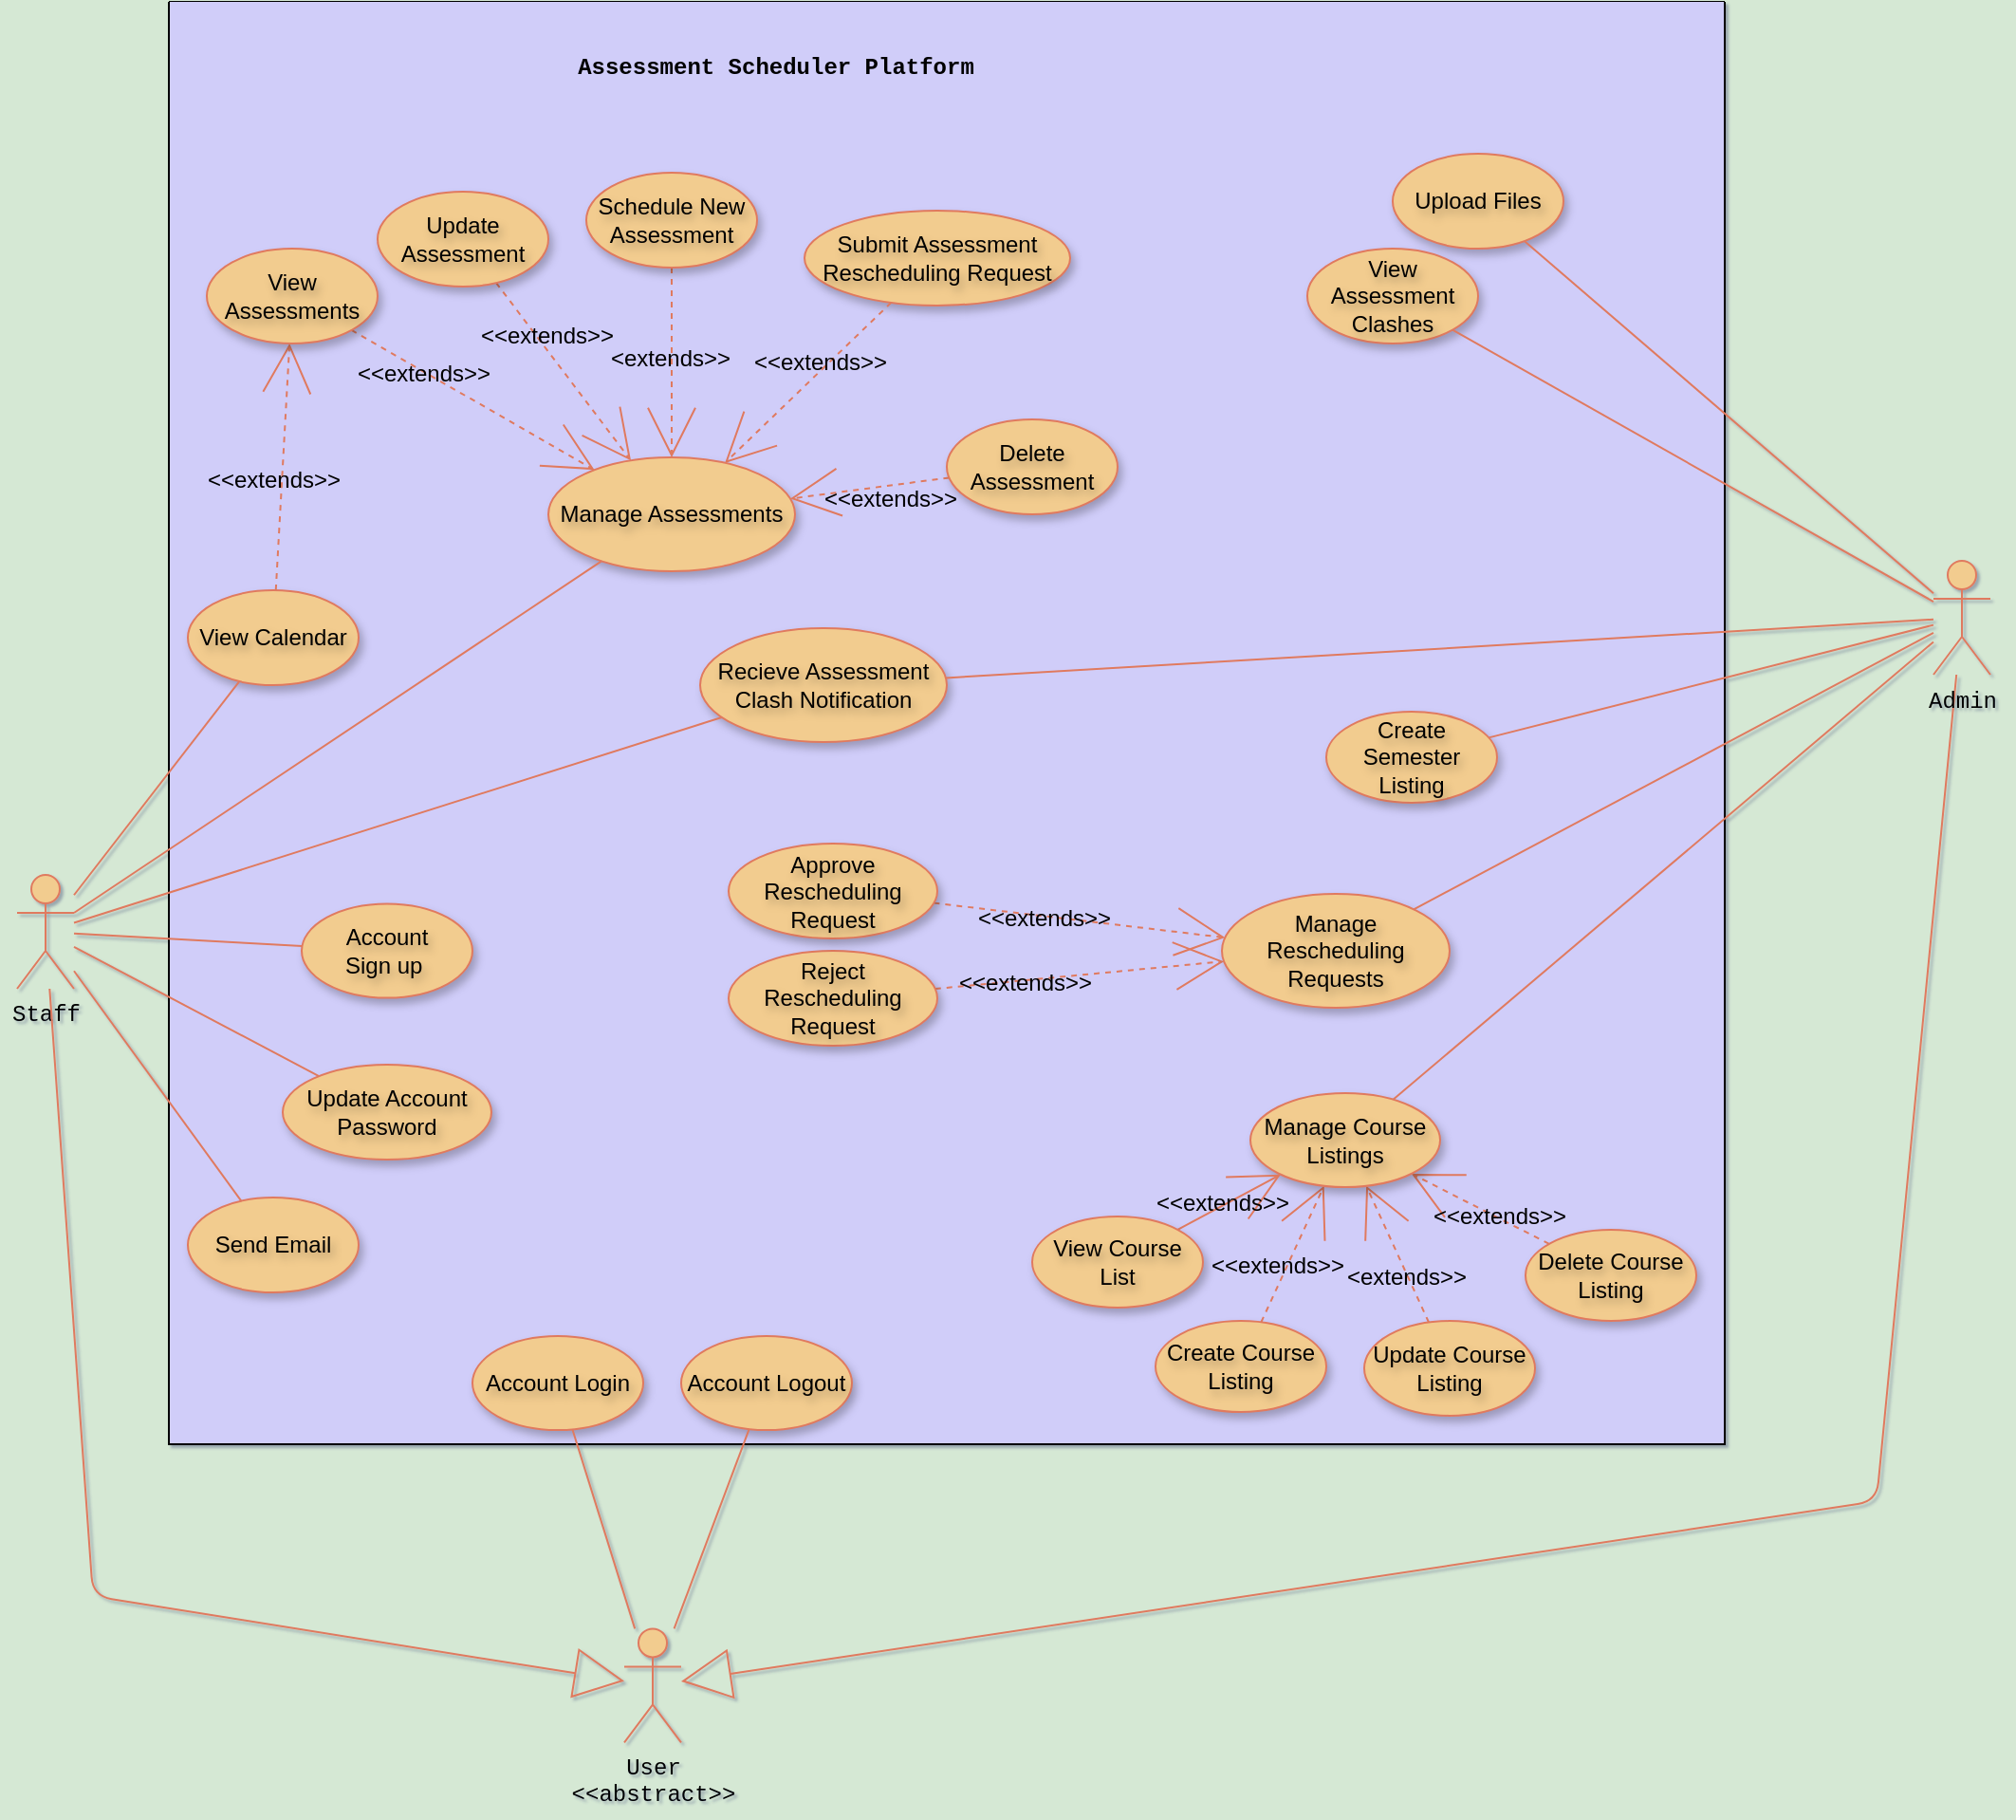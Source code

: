 <mxfile version="25.0.2">
  <diagram name="Updated" id="taKo81K4qv3iZlRPrnIa">
    <mxGraphModel dx="1560" dy="1310" grid="1" gridSize="10" guides="1" tooltips="1" connect="1" arrows="1" fold="1" page="1" pageScale="1" pageWidth="1169" pageHeight="827" background="#D5E8D4" math="0" shadow="1">
      <root>
        <mxCell id="wY9a074QrQh7qfgXFha0-0" />
        <mxCell id="wY9a074QrQh7qfgXFha0-1" parent="wY9a074QrQh7qfgXFha0-0" />
        <mxCell id="wY9a074QrQh7qfgXFha0-2" style="edgeStyle=orthogonalEdgeStyle;shape=connector;curved=1;rounded=1;orthogonalLoop=1;jettySize=auto;html=1;strokeColor=#E07A5F;align=center;verticalAlign=middle;fontFamily=Helvetica;fontSize=11;fontColor=default;labelBackgroundColor=none;startSize=24;endArrow=none;endFill=0;endSize=24;" parent="wY9a074QrQh7qfgXFha0-1" edge="1">
          <mxGeometry relative="1" as="geometry">
            <mxPoint x="-620" y="-464" as="sourcePoint" />
          </mxGeometry>
        </mxCell>
        <mxCell id="wY9a074QrQh7qfgXFha0-3" style="edgeStyle=orthogonalEdgeStyle;rounded=1;orthogonalLoop=1;jettySize=auto;html=1;endArrow=none;endFill=0;endSize=24;startSize=24;curved=1;fontFamily=Courier New;fontStyle=0;fontSize=11;labelBackgroundColor=none;strokeColor=#E07A5F;fontColor=default;" parent="wY9a074QrQh7qfgXFha0-1" edge="1">
          <mxGeometry relative="1" as="geometry">
            <mxPoint x="-620" y="-464" as="targetPoint" />
          </mxGeometry>
        </mxCell>
        <mxCell id="wY9a074QrQh7qfgXFha0-4" style="edgeStyle=orthogonalEdgeStyle;shape=connector;curved=1;rounded=1;orthogonalLoop=1;jettySize=auto;html=1;strokeColor=#E07A5F;align=center;verticalAlign=middle;fontFamily=Courier New;fontSize=11;fontColor=default;labelBackgroundColor=none;startSize=24;endArrow=none;endFill=0;endSize=24;fontStyle=0" parent="wY9a074QrQh7qfgXFha0-1" edge="1">
          <mxGeometry relative="1" as="geometry">
            <mxPoint x="350.0" y="-1.0" as="targetPoint" />
          </mxGeometry>
        </mxCell>
        <mxCell id="wY9a074QrQh7qfgXFha0-5" value="1...*" style="edgeLabel;html=1;align=center;verticalAlign=middle;resizable=0;points=[];fontFamily=Courier New;fontSize=11;fontColor=#393C56;labelBackgroundColor=none;fontStyle=0;rounded=1;" parent="wY9a074QrQh7qfgXFha0-4" vertex="1" connectable="0">
          <mxGeometry x="-0.873" relative="1" as="geometry">
            <mxPoint as="offset" />
          </mxGeometry>
        </mxCell>
        <mxCell id="wY9a074QrQh7qfgXFha0-6" value="assigned" style="edgeLabel;html=1;align=center;verticalAlign=middle;resizable=0;points=[];fontFamily=Courier New;fontSize=11;fontColor=#393C56;labelBackgroundColor=none;fontStyle=0;rounded=1;" parent="wY9a074QrQh7qfgXFha0-4" vertex="1" connectable="0">
          <mxGeometry x="0.226" y="-15" relative="1" as="geometry">
            <mxPoint x="18" y="23" as="offset" />
          </mxGeometry>
        </mxCell>
        <mxCell id="wY9a074QrQh7qfgXFha0-7" value="1" style="edgeLabel;html=1;align=center;verticalAlign=middle;resizable=0;points=[];fontFamily=Courier New;fontSize=11;fontColor=#393C56;labelBackgroundColor=none;fontStyle=0;rounded=1;" parent="wY9a074QrQh7qfgXFha0-4" vertex="1" connectable="0">
          <mxGeometry x="0.875" y="-1" relative="1" as="geometry">
            <mxPoint as="offset" />
          </mxGeometry>
        </mxCell>
        <mxCell id="wY9a074QrQh7qfgXFha0-8" style="edgeStyle=orthogonalEdgeStyle;shape=connector;curved=1;rounded=1;orthogonalLoop=1;jettySize=auto;html=1;strokeColor=#E07A5F;align=center;verticalAlign=middle;fontFamily=Courier New;fontSize=11;fontColor=default;labelBackgroundColor=none;startSize=24;endArrow=none;endFill=0;endSize=24;fontStyle=0" parent="wY9a074QrQh7qfgXFha0-1" edge="1">
          <mxGeometry relative="1" as="geometry">
            <mxPoint x="30" y="-279" as="sourcePoint" />
          </mxGeometry>
        </mxCell>
        <mxCell id="wY9a074QrQh7qfgXFha0-9" value="1" style="edgeLabel;html=1;align=center;verticalAlign=middle;resizable=0;points=[];fontFamily=Courier New;fontSize=11;fontColor=#393C56;labelBackgroundColor=none;fontStyle=0;rounded=1;" parent="wY9a074QrQh7qfgXFha0-8" vertex="1" connectable="0">
          <mxGeometry x="-0.667" y="-2" relative="1" as="geometry">
            <mxPoint as="offset" />
          </mxGeometry>
        </mxCell>
        <mxCell id="wY9a074QrQh7qfgXFha0-10" value="is" style="edgeLabel;html=1;align=center;verticalAlign=middle;resizable=0;points=[];fontFamily=Courier New;fontSize=11;fontColor=#393C56;labelBackgroundColor=none;fontStyle=0;rounded=1;" parent="wY9a074QrQh7qfgXFha0-8" vertex="1" connectable="0">
          <mxGeometry x="-0.06" relative="1" as="geometry">
            <mxPoint x="-2" as="offset" />
          </mxGeometry>
        </mxCell>
        <mxCell id="wY9a074QrQh7qfgXFha0-11" value="1...*" style="edgeLabel;html=1;align=center;verticalAlign=middle;resizable=0;points=[];fontFamily=Courier New;fontSize=11;fontColor=#393C56;labelBackgroundColor=none;fontStyle=0;rounded=1;" parent="wY9a074QrQh7qfgXFha0-8" vertex="1" connectable="0">
          <mxGeometry x="0.79" y="-1" relative="1" as="geometry">
            <mxPoint x="-11" as="offset" />
          </mxGeometry>
        </mxCell>
        <mxCell id="wY9a074QrQh7qfgXFha0-12" style="edgeStyle=orthogonalEdgeStyle;shape=connector;curved=1;rounded=1;orthogonalLoop=1;jettySize=auto;html=1;strokeColor=#E07A5F;align=center;verticalAlign=middle;fontFamily=Courier New;fontSize=11;fontColor=default;labelBackgroundColor=none;startSize=24;endArrow=none;endFill=0;endSize=24;fontStyle=0" parent="wY9a074QrQh7qfgXFha0-1" edge="1">
          <mxGeometry relative="1" as="geometry">
            <mxPoint x="-220" y="127" as="targetPoint" />
          </mxGeometry>
        </mxCell>
        <mxCell id="wY9a074QrQh7qfgXFha0-13" value="1...*" style="edgeLabel;html=1;align=center;verticalAlign=middle;resizable=0;points=[];fontFamily=Courier New;fontSize=11;fontColor=#393C56;labelBackgroundColor=none;fontStyle=0;rounded=1;" parent="wY9a074QrQh7qfgXFha0-12" vertex="1" connectable="0">
          <mxGeometry x="-0.764" y="1" relative="1" as="geometry">
            <mxPoint as="offset" />
          </mxGeometry>
        </mxCell>
        <mxCell id="wY9a074QrQh7qfgXFha0-14" value="0...*" style="edgeLabel;html=1;align=center;verticalAlign=middle;resizable=0;points=[];fontFamily=Courier New;fontSize=11;fontColor=#393C56;labelBackgroundColor=none;fontStyle=0;rounded=1;" parent="wY9a074QrQh7qfgXFha0-12" vertex="1" connectable="0">
          <mxGeometry x="0.875" relative="1" as="geometry">
            <mxPoint x="11" as="offset" />
          </mxGeometry>
        </mxCell>
        <mxCell id="wY9a074QrQh7qfgXFha0-15" value="offered in" style="edgeLabel;html=1;align=center;verticalAlign=middle;resizable=0;points=[];fontFamily=Courier New;fontSize=11;fontColor=#393C56;labelBackgroundColor=none;fontStyle=0;rounded=1;" parent="wY9a074QrQh7qfgXFha0-12" vertex="1" connectable="0">
          <mxGeometry x="0.33" y="16" relative="1" as="geometry">
            <mxPoint x="20" y="-17" as="offset" />
          </mxGeometry>
        </mxCell>
        <mxCell id="wY9a074QrQh7qfgXFha0-16" style="edgeStyle=orthogonalEdgeStyle;shape=connector;curved=1;rounded=1;orthogonalLoop=1;jettySize=auto;html=1;strokeColor=#E07A5F;align=center;verticalAlign=middle;fontFamily=Courier New;fontSize=11;fontColor=default;labelBackgroundColor=none;startSize=24;endArrow=none;endFill=0;endSize=24;" parent="wY9a074QrQh7qfgXFha0-1" edge="1">
          <mxGeometry relative="1" as="geometry">
            <mxPoint x="695" y="126.0" as="sourcePoint" />
          </mxGeometry>
        </mxCell>
        <mxCell id="wY9a074QrQh7qfgXFha0-17" value="1" style="edgeLabel;html=1;align=center;verticalAlign=middle;resizable=0;points=[];spacingLeft=4;spacingRight=4;fontFamily=Courier New;fontSize=11;fontColor=#393C56;labelBackgroundColor=none;fillColor=none;rounded=1;" parent="wY9a074QrQh7qfgXFha0-16" vertex="1" connectable="0">
          <mxGeometry x="-0.951" y="1" relative="1" as="geometry">
            <mxPoint as="offset" />
          </mxGeometry>
        </mxCell>
        <mxCell id="wY9a074QrQh7qfgXFha0-18" value="1...*" style="edgeLabel;html=1;align=center;verticalAlign=middle;resizable=0;points=[];spacingLeft=4;spacingRight=4;fontFamily=Courier New;fontSize=11;fontColor=#393C56;labelBackgroundColor=none;fillColor=none;rounded=1;" parent="wY9a074QrQh7qfgXFha0-16" vertex="1" connectable="0">
          <mxGeometry x="0.954" relative="1" as="geometry">
            <mxPoint as="offset" />
          </mxGeometry>
        </mxCell>
        <mxCell id="wY9a074QrQh7qfgXFha0-19" value="belongs to" style="edgeLabel;html=1;align=center;verticalAlign=middle;resizable=0;points=[];spacingLeft=4;spacingRight=4;fontFamily=Courier New;fontSize=11;fontColor=#393C56;labelBackgroundColor=none;fillColor=none;rounded=1;" parent="wY9a074QrQh7qfgXFha0-16" vertex="1" connectable="0">
          <mxGeometry x="0.338" y="103" relative="1" as="geometry">
            <mxPoint as="offset" />
          </mxGeometry>
        </mxCell>
        <mxCell id="wY9a074QrQh7qfgXFha0-20" style="edgeStyle=orthogonalEdgeStyle;shape=connector;curved=1;rounded=1;orthogonalLoop=1;jettySize=auto;html=1;strokeColor=#E07A5F;align=center;verticalAlign=middle;fontFamily=Courier New;fontSize=11;fontColor=default;labelBackgroundColor=none;startSize=24;endArrow=none;endFill=0;endSize=24;fontStyle=0" parent="wY9a074QrQh7qfgXFha0-1" edge="1">
          <mxGeometry relative="1" as="geometry">
            <mxPoint x="920" y="-188" as="sourcePoint" />
          </mxGeometry>
        </mxCell>
        <mxCell id="wY9a074QrQh7qfgXFha0-21" value="1" style="edgeLabel;html=1;align=center;verticalAlign=middle;resizable=0;points=[];fontFamily=Courier New;fontSize=11;fontColor=#393C56;labelBackgroundColor=none;fontStyle=0;rounded=1;" parent="wY9a074QrQh7qfgXFha0-20" vertex="1" connectable="0">
          <mxGeometry x="0.812" relative="1" as="geometry">
            <mxPoint as="offset" />
          </mxGeometry>
        </mxCell>
        <mxCell id="wY9a074QrQh7qfgXFha0-22" value="in" style="edgeLabel;html=1;align=center;verticalAlign=middle;resizable=0;points=[];fontFamily=Courier New;fontSize=11;fontColor=#393C56;labelBackgroundColor=none;fontStyle=0;rounded=1;" parent="wY9a074QrQh7qfgXFha0-20" vertex="1" connectable="0">
          <mxGeometry x="-0.01" relative="1" as="geometry">
            <mxPoint as="offset" />
          </mxGeometry>
        </mxCell>
        <mxCell id="wY9a074QrQh7qfgXFha0-23" value="1...*" style="edgeLabel;html=1;align=center;verticalAlign=middle;resizable=0;points=[];fontFamily=Courier New;fontSize=11;fontColor=#393C56;labelBackgroundColor=none;fontStyle=0;rounded=1;" parent="wY9a074QrQh7qfgXFha0-20" vertex="1" connectable="0">
          <mxGeometry x="-0.841" relative="1" as="geometry">
            <mxPoint y="-2" as="offset" />
          </mxGeometry>
        </mxCell>
        <mxCell id="QG28d_ijk8-KWKPGMiaz-0" value="" style="swimlane;startSize=0;fontFamily=Courier New;fontSize=12;fontColor=default;fontStyle=0;labelBorderColor=none;labelBackgroundColor=none;swimlaneFillColor=#d0cdf9;fillColor=default;" parent="wY9a074QrQh7qfgXFha0-1" vertex="1">
          <mxGeometry x="180" y="40" width="820" height="760" as="geometry" />
        </mxCell>
        <mxCell id="0lsAQgyxsjDm7zOoc_U8-1" value="&lt;b&gt;Assessment Scheduler Platform&lt;/b&gt;" style="text;html=1;align=center;verticalAlign=middle;whiteSpace=wrap;rounded=0;fontFamily=Courier New;fontSize=12;fontColor=default;fontStyle=0;labelBorderColor=none;labelBackgroundColor=none;" vertex="1" parent="QG28d_ijk8-KWKPGMiaz-0">
          <mxGeometry x="200" y="20" width="240" height="30" as="geometry" />
        </mxCell>
        <mxCell id="0lsAQgyxsjDm7zOoc_U8-0" value="Account&lt;div&gt;Sign up&amp;nbsp;&lt;/div&gt;" style="ellipse;whiteSpace=wrap;html=1;strokeColor=#E07A5F;fillColor=#F2CC8F;textShadow=1;labelBorderColor=none;shadow=1;fontStyle=0" vertex="1" parent="QG28d_ijk8-KWKPGMiaz-0">
          <mxGeometry x="70" y="475.25" width="90" height="49.5" as="geometry" />
        </mxCell>
        <mxCell id="0lsAQgyxsjDm7zOoc_U8-141" style="edgeStyle=none;shape=connector;rounded=1;orthogonalLoop=1;jettySize=auto;html=1;dashed=1;strokeColor=#E07A5F;align=center;verticalAlign=middle;fontFamily=Helvetica;fontSize=12;fontColor=default;fontStyle=0;labelBorderColor=none;labelBackgroundColor=none;startSize=24;endArrow=open;endFill=0;endSize=24;" edge="1" parent="QG28d_ijk8-KWKPGMiaz-0" source="0lsAQgyxsjDm7zOoc_U8-10" target="0lsAQgyxsjDm7zOoc_U8-97">
          <mxGeometry relative="1" as="geometry" />
        </mxCell>
        <mxCell id="0lsAQgyxsjDm7zOoc_U8-145" value="&amp;lt;extends&amp;gt;&amp;gt;" style="edgeLabel;html=1;align=center;verticalAlign=middle;resizable=0;points=[];shadow=1;strokeColor=#E07A5F;fontFamily=Helvetica;fontSize=12;fontColor=default;fontStyle=0;labelBorderColor=none;labelBackgroundColor=none;fillColor=#F2CC8F;" vertex="1" connectable="0" parent="0lsAQgyxsjDm7zOoc_U8-141">
          <mxGeometry x="-0.055" y="-1" relative="1" as="geometry">
            <mxPoint as="offset" />
          </mxGeometry>
        </mxCell>
        <mxCell id="0lsAQgyxsjDm7zOoc_U8-10" value="Schedule New Assessment" style="ellipse;whiteSpace=wrap;html=1;strokeColor=#E07A5F;fillColor=#F2CC8F;textShadow=1;labelBorderColor=none;shadow=1;fontStyle=0" vertex="1" parent="QG28d_ijk8-KWKPGMiaz-0">
          <mxGeometry x="220" y="90" width="90" height="50" as="geometry" />
        </mxCell>
        <mxCell id="0lsAQgyxsjDm7zOoc_U8-11" value="Submit &lt;span style=&quot;background-color: initial;&quot;&gt;Assessment&lt;/span&gt;&lt;div&gt;Res&lt;span style=&quot;background-color: initial;&quot;&gt;cheduling Request&lt;/span&gt;&lt;/div&gt;" style="ellipse;whiteSpace=wrap;html=1;strokeColor=#E07A5F;fillColor=#F2CC8F;textShadow=1;labelBorderColor=none;shadow=1;fontStyle=0" vertex="1" parent="QG28d_ijk8-KWKPGMiaz-0">
          <mxGeometry x="335" y="110" width="140" height="50" as="geometry" />
        </mxCell>
        <mxCell id="0lsAQgyxsjDm7zOoc_U8-78" style="edgeStyle=none;shape=connector;rounded=1;orthogonalLoop=1;jettySize=auto;html=1;dashed=1;strokeColor=#E07A5F;align=center;verticalAlign=middle;fontFamily=Helvetica;fontSize=12;fontColor=default;fontStyle=0;labelBorderColor=none;labelBackgroundColor=none;startSize=24;endArrow=open;endFill=0;endSize=24;" edge="1" parent="QG28d_ijk8-KWKPGMiaz-0" source="0lsAQgyxsjDm7zOoc_U8-21" target="0lsAQgyxsjDm7zOoc_U8-67">
          <mxGeometry relative="1" as="geometry" />
        </mxCell>
        <mxCell id="0lsAQgyxsjDm7zOoc_U8-81" value="&amp;lt;extends&amp;gt;&amp;gt;" style="edgeLabel;html=1;align=center;verticalAlign=middle;resizable=0;points=[];shadow=1;strokeColor=#E07A5F;fontFamily=Helvetica;fontSize=12;fontColor=default;fontStyle=0;labelBorderColor=none;labelBackgroundColor=none;fillColor=#F2CC8F;" vertex="1" connectable="0" parent="0lsAQgyxsjDm7zOoc_U8-78">
          <mxGeometry x="-0.325" y="1" relative="1" as="geometry">
            <mxPoint as="offset" />
          </mxGeometry>
        </mxCell>
        <mxCell id="0lsAQgyxsjDm7zOoc_U8-21" value="Update Course Listing" style="ellipse;whiteSpace=wrap;html=1;strokeColor=#E07A5F;fillColor=#F2CC8F;textShadow=1;labelBorderColor=none;shadow=1;fontStyle=0" vertex="1" parent="QG28d_ijk8-KWKPGMiaz-0">
          <mxGeometry x="630" y="695" width="90" height="50" as="geometry" />
        </mxCell>
        <mxCell id="0lsAQgyxsjDm7zOoc_U8-77" style="edgeStyle=none;shape=connector;rounded=1;orthogonalLoop=1;jettySize=auto;html=1;dashed=1;strokeColor=#E07A5F;align=center;verticalAlign=middle;fontFamily=Helvetica;fontSize=12;fontColor=default;fontStyle=0;labelBorderColor=none;labelBackgroundColor=none;startSize=24;endArrow=open;endFill=0;endSize=24;" edge="1" parent="QG28d_ijk8-KWKPGMiaz-0" source="0lsAQgyxsjDm7zOoc_U8-20" target="0lsAQgyxsjDm7zOoc_U8-67">
          <mxGeometry relative="1" as="geometry" />
        </mxCell>
        <mxCell id="0lsAQgyxsjDm7zOoc_U8-80" value="&amp;lt;&amp;lt;extends&amp;gt;&amp;gt;" style="edgeLabel;html=1;align=center;verticalAlign=middle;resizable=0;points=[];shadow=1;strokeColor=#E07A5F;fontFamily=Helvetica;fontSize=12;fontColor=default;fontStyle=0;labelBorderColor=none;labelBackgroundColor=none;fillColor=#F2CC8F;" vertex="1" connectable="0" parent="0lsAQgyxsjDm7zOoc_U8-77">
          <mxGeometry x="-0.219" y="5" relative="1" as="geometry">
            <mxPoint as="offset" />
          </mxGeometry>
        </mxCell>
        <mxCell id="0lsAQgyxsjDm7zOoc_U8-20" value="Create Course Listing" style="ellipse;whiteSpace=wrap;html=1;strokeColor=#E07A5F;fillColor=#F2CC8F;textShadow=1;labelBorderColor=none;shadow=1;fontStyle=0" vertex="1" parent="QG28d_ijk8-KWKPGMiaz-0">
          <mxGeometry x="520" y="695" width="90" height="48" as="geometry" />
        </mxCell>
        <mxCell id="0lsAQgyxsjDm7zOoc_U8-19" value="Create Semester Listing" style="ellipse;whiteSpace=wrap;html=1;strokeColor=#E07A5F;fillColor=#F2CC8F;textShadow=1;labelBorderColor=none;shadow=1;fontStyle=0" vertex="1" parent="QG28d_ijk8-KWKPGMiaz-0">
          <mxGeometry x="610" y="374" width="90" height="48" as="geometry" />
        </mxCell>
        <mxCell id="0lsAQgyxsjDm7zOoc_U8-44" style="edgeStyle=none;shape=connector;rounded=1;orthogonalLoop=1;jettySize=auto;html=1;dashed=1;strokeColor=#E07A5F;align=center;verticalAlign=middle;fontFamily=Helvetica;fontSize=12;fontColor=default;fontStyle=0;labelBorderColor=none;labelBackgroundColor=none;startSize=24;endArrow=open;endFill=0;endSize=24;" edge="1" parent="QG28d_ijk8-KWKPGMiaz-0" source="0lsAQgyxsjDm7zOoc_U8-11" target="0lsAQgyxsjDm7zOoc_U8-97">
          <mxGeometry relative="1" as="geometry" />
        </mxCell>
        <mxCell id="0lsAQgyxsjDm7zOoc_U8-46" value="&lt;span style=&quot;&quot;&gt;&amp;lt;&amp;lt;extends&amp;gt;&amp;gt;&lt;/span&gt;" style="edgeLabel;html=1;align=center;verticalAlign=middle;resizable=0;points=[];shadow=1;strokeColor=#E07A5F;fontFamily=Helvetica;fontSize=12;fontColor=default;fontStyle=0;labelBorderColor=none;labelBackgroundColor=none;fillColor=#F2CC8F;" vertex="1" connectable="0" parent="0lsAQgyxsjDm7zOoc_U8-44">
          <mxGeometry x="-0.187" y="-4" relative="1" as="geometry">
            <mxPoint as="offset" />
          </mxGeometry>
        </mxCell>
        <mxCell id="0lsAQgyxsjDm7zOoc_U8-15" value="Recieve Assessment Clash Notification" style="ellipse;whiteSpace=wrap;html=1;strokeColor=#E07A5F;fillColor=#F2CC8F;textShadow=1;labelBorderColor=none;shadow=1;fontStyle=0" vertex="1" parent="QG28d_ijk8-KWKPGMiaz-0">
          <mxGeometry x="280" y="330" width="130" height="60" as="geometry" />
        </mxCell>
        <mxCell id="0lsAQgyxsjDm7zOoc_U8-149" style="edgeStyle=none;shape=connector;rounded=1;orthogonalLoop=1;jettySize=auto;html=1;dashed=1;strokeColor=#E07A5F;align=center;verticalAlign=middle;fontFamily=Helvetica;fontSize=12;fontColor=default;fontStyle=0;labelBorderColor=none;labelBackgroundColor=none;startSize=24;endArrow=open;endFill=0;endSize=24;" edge="1" parent="QG28d_ijk8-KWKPGMiaz-0" source="0lsAQgyxsjDm7zOoc_U8-12" target="0lsAQgyxsjDm7zOoc_U8-96">
          <mxGeometry relative="1" as="geometry" />
        </mxCell>
        <mxCell id="0lsAQgyxsjDm7zOoc_U8-150" value="&amp;lt;&amp;lt;extends&amp;gt;&amp;gt;" style="edgeLabel;html=1;align=center;verticalAlign=middle;resizable=0;points=[];shadow=1;strokeColor=#E07A5F;fontFamily=Helvetica;fontSize=12;fontColor=default;fontStyle=0;labelBorderColor=none;labelBackgroundColor=none;fillColor=#F2CC8F;" vertex="1" connectable="0" parent="0lsAQgyxsjDm7zOoc_U8-149">
          <mxGeometry x="-0.109" y="5" relative="1" as="geometry">
            <mxPoint as="offset" />
          </mxGeometry>
        </mxCell>
        <mxCell id="0lsAQgyxsjDm7zOoc_U8-12" value="View Calendar" style="ellipse;whiteSpace=wrap;html=1;strokeColor=#E07A5F;fillColor=#F2CC8F;textShadow=1;labelBorderColor=none;shadow=1;fontStyle=0" vertex="1" parent="QG28d_ijk8-KWKPGMiaz-0">
          <mxGeometry x="10" y="310" width="90" height="50" as="geometry" />
        </mxCell>
        <mxCell id="0lsAQgyxsjDm7zOoc_U8-39" value="Account Login" style="ellipse;whiteSpace=wrap;html=1;strokeColor=#E07A5F;fillColor=#F2CC8F;textShadow=1;labelBorderColor=none;shadow=1;fontStyle=0" vertex="1" parent="QG28d_ijk8-KWKPGMiaz-0">
          <mxGeometry x="160" y="703" width="90" height="49.5" as="geometry" />
        </mxCell>
        <mxCell id="0lsAQgyxsjDm7zOoc_U8-79" style="edgeStyle=none;shape=connector;rounded=1;orthogonalLoop=1;jettySize=auto;html=1;dashed=1;strokeColor=#E07A5F;align=center;verticalAlign=middle;fontFamily=Helvetica;fontSize=12;fontColor=default;fontStyle=0;labelBorderColor=none;labelBackgroundColor=none;startSize=24;endArrow=open;endFill=0;endSize=24;" edge="1" parent="QG28d_ijk8-KWKPGMiaz-0" source="0lsAQgyxsjDm7zOoc_U8-58" target="0lsAQgyxsjDm7zOoc_U8-67">
          <mxGeometry relative="1" as="geometry" />
        </mxCell>
        <mxCell id="0lsAQgyxsjDm7zOoc_U8-82" value="&amp;lt;&amp;lt;extends&amp;gt;&amp;gt;" style="edgeLabel;html=1;align=center;verticalAlign=middle;resizable=0;points=[];shadow=1;strokeColor=#E07A5F;fontFamily=Helvetica;fontSize=12;fontColor=default;fontStyle=0;labelBorderColor=none;labelBackgroundColor=none;fillColor=#F2CC8F;" vertex="1" connectable="0" parent="0lsAQgyxsjDm7zOoc_U8-79">
          <mxGeometry x="-0.264" y="-1" relative="1" as="geometry">
            <mxPoint as="offset" />
          </mxGeometry>
        </mxCell>
        <mxCell id="0lsAQgyxsjDm7zOoc_U8-58" value="Delete Course Listing" style="ellipse;whiteSpace=wrap;html=1;strokeColor=#E07A5F;fillColor=#F2CC8F;textShadow=1;labelBorderColor=none;shadow=1;fontStyle=0" vertex="1" parent="QG28d_ijk8-KWKPGMiaz-0">
          <mxGeometry x="715" y="647" width="90" height="48" as="geometry" />
        </mxCell>
        <mxCell id="0lsAQgyxsjDm7zOoc_U8-87" style="edgeStyle=none;shape=connector;rounded=1;orthogonalLoop=1;jettySize=auto;html=1;dashed=1;strokeColor=#E07A5F;align=center;verticalAlign=middle;fontFamily=Helvetica;fontSize=12;fontColor=default;fontStyle=0;labelBorderColor=none;labelBackgroundColor=none;startSize=24;endArrow=open;endFill=0;endSize=24;" edge="1" parent="QG28d_ijk8-KWKPGMiaz-0" source="0lsAQgyxsjDm7zOoc_U8-62" target="0lsAQgyxsjDm7zOoc_U8-84">
          <mxGeometry relative="1" as="geometry" />
        </mxCell>
        <mxCell id="0lsAQgyxsjDm7zOoc_U8-93" value="&amp;lt;&amp;lt;extends&amp;gt;&amp;gt;" style="edgeLabel;html=1;align=center;verticalAlign=middle;resizable=0;points=[];shadow=1;strokeColor=#E07A5F;fontFamily=Helvetica;fontSize=12;fontColor=default;fontStyle=0;labelBorderColor=none;labelBackgroundColor=none;fillColor=#F2CC8F;" vertex="1" connectable="0" parent="0lsAQgyxsjDm7zOoc_U8-87">
          <mxGeometry x="-0.391" y="-1" relative="1" as="geometry">
            <mxPoint as="offset" />
          </mxGeometry>
        </mxCell>
        <mxCell id="0lsAQgyxsjDm7zOoc_U8-62" value="Reject&lt;div&gt;&lt;span style=&quot;background-color: initial;&quot;&gt;Rescheduling Request&lt;/span&gt;&lt;/div&gt;" style="ellipse;whiteSpace=wrap;html=1;strokeColor=#E07A5F;fillColor=#F2CC8F;textShadow=1;labelBorderColor=none;shadow=1;fontStyle=0" vertex="1" parent="QG28d_ijk8-KWKPGMiaz-0">
          <mxGeometry x="295" y="500" width="110" height="50" as="geometry" />
        </mxCell>
        <mxCell id="0lsAQgyxsjDm7zOoc_U8-67" value="Manage Course Listings" style="ellipse;whiteSpace=wrap;html=1;strokeColor=#E07A5F;fillColor=#F2CC8F;textShadow=1;labelBorderColor=none;shadow=1;fontStyle=0" vertex="1" parent="QG28d_ijk8-KWKPGMiaz-0">
          <mxGeometry x="570" y="575" width="100" height="49.5" as="geometry" />
        </mxCell>
        <mxCell id="0lsAQgyxsjDm7zOoc_U8-72" style="edgeStyle=none;shape=connector;rounded=1;orthogonalLoop=1;jettySize=auto;html=1;strokeColor=#E07A5F;align=center;verticalAlign=middle;fontFamily=Helvetica;fontSize=12;fontColor=default;fontStyle=0;labelBorderColor=none;labelBackgroundColor=none;startSize=24;endArrow=open;endFill=0;endSize=24;" edge="1" parent="QG28d_ijk8-KWKPGMiaz-0" source="0lsAQgyxsjDm7zOoc_U8-57" target="0lsAQgyxsjDm7zOoc_U8-67">
          <mxGeometry relative="1" as="geometry" />
        </mxCell>
        <mxCell id="0lsAQgyxsjDm7zOoc_U8-76" value="&amp;lt;&amp;lt;extends&amp;gt;&amp;gt;" style="edgeLabel;html=1;align=center;verticalAlign=middle;resizable=0;points=[];shadow=1;strokeColor=#E07A5F;fontFamily=Helvetica;fontSize=12;fontColor=default;fontStyle=0;labelBorderColor=none;labelBackgroundColor=none;fillColor=#F2CC8F;" vertex="1" connectable="0" parent="0lsAQgyxsjDm7zOoc_U8-72">
          <mxGeometry x="-0.122" y="2" relative="1" as="geometry">
            <mxPoint as="offset" />
          </mxGeometry>
        </mxCell>
        <mxCell id="0lsAQgyxsjDm7zOoc_U8-57" value="View Course List" style="ellipse;whiteSpace=wrap;html=1;strokeColor=#E07A5F;fillColor=#F2CC8F;textShadow=1;labelBorderColor=none;shadow=1;fontStyle=0" vertex="1" parent="QG28d_ijk8-KWKPGMiaz-0">
          <mxGeometry x="455" y="640" width="90" height="48" as="geometry" />
        </mxCell>
        <mxCell id="0lsAQgyxsjDm7zOoc_U8-84" value="Manage Rescheduling Requests" style="ellipse;whiteSpace=wrap;html=1;strokeColor=#E07A5F;fillColor=#F2CC8F;textShadow=1;labelBorderColor=none;shadow=1;fontStyle=0" vertex="1" parent="QG28d_ijk8-KWKPGMiaz-0">
          <mxGeometry x="555" y="470" width="120" height="60" as="geometry" />
        </mxCell>
        <mxCell id="0lsAQgyxsjDm7zOoc_U8-86" style="edgeStyle=none;shape=connector;rounded=1;orthogonalLoop=1;jettySize=auto;html=1;dashed=1;strokeColor=#E07A5F;align=center;verticalAlign=middle;fontFamily=Helvetica;fontSize=12;fontColor=default;fontStyle=0;labelBorderColor=none;labelBackgroundColor=none;startSize=24;endArrow=open;endFill=0;endSize=24;" edge="1" parent="QG28d_ijk8-KWKPGMiaz-0" source="0lsAQgyxsjDm7zOoc_U8-61" target="0lsAQgyxsjDm7zOoc_U8-84">
          <mxGeometry relative="1" as="geometry" />
        </mxCell>
        <mxCell id="0lsAQgyxsjDm7zOoc_U8-92" value="&amp;lt;&amp;lt;extends&amp;gt;&amp;gt;" style="edgeLabel;html=1;align=center;verticalAlign=middle;resizable=0;points=[];shadow=1;strokeColor=#E07A5F;fontFamily=Helvetica;fontSize=12;fontColor=default;fontStyle=0;labelBorderColor=none;labelBackgroundColor=none;fillColor=#F2CC8F;" vertex="1" connectable="0" parent="0lsAQgyxsjDm7zOoc_U8-86">
          <mxGeometry x="-0.457" y="-3" relative="1" as="geometry">
            <mxPoint x="16" as="offset" />
          </mxGeometry>
        </mxCell>
        <mxCell id="0lsAQgyxsjDm7zOoc_U8-61" value="Approve&lt;div&gt;&lt;span style=&quot;background-color: initial;&quot;&gt;Rescheduling Request&lt;/span&gt;&lt;/div&gt;" style="ellipse;whiteSpace=wrap;html=1;strokeColor=#E07A5F;fillColor=#F2CC8F;textShadow=1;labelBorderColor=none;shadow=1;fontStyle=0" vertex="1" parent="QG28d_ijk8-KWKPGMiaz-0">
          <mxGeometry x="295" y="443.5" width="110" height="50" as="geometry" />
        </mxCell>
        <mxCell id="0lsAQgyxsjDm7zOoc_U8-54" value="Upload Files" style="ellipse;whiteSpace=wrap;html=1;strokeColor=#E07A5F;fillColor=#F2CC8F;textShadow=1;labelBorderColor=none;shadow=1;fontStyle=0" vertex="1" parent="QG28d_ijk8-KWKPGMiaz-0">
          <mxGeometry x="645" y="80" width="90" height="50" as="geometry" />
        </mxCell>
        <mxCell id="0lsAQgyxsjDm7zOoc_U8-59" value="View Assessment Clashes" style="ellipse;whiteSpace=wrap;html=1;strokeColor=#E07A5F;fillColor=#F2CC8F;textShadow=1;labelBorderColor=none;shadow=1;fontStyle=0" vertex="1" parent="QG28d_ijk8-KWKPGMiaz-0">
          <mxGeometry x="600" y="130" width="90" height="50" as="geometry" />
        </mxCell>
        <mxCell id="0lsAQgyxsjDm7zOoc_U8-90" value="Account Logout" style="ellipse;whiteSpace=wrap;html=1;strokeColor=#E07A5F;fillColor=#F2CC8F;textShadow=1;labelBorderColor=none;shadow=1;fontStyle=0" vertex="1" parent="QG28d_ijk8-KWKPGMiaz-0">
          <mxGeometry x="270" y="703" width="90" height="49.5" as="geometry" />
        </mxCell>
        <mxCell id="0lsAQgyxsjDm7zOoc_U8-95" value="Send Email" style="ellipse;whiteSpace=wrap;html=1;strokeColor=#E07A5F;fillColor=#F2CC8F;textShadow=1;labelBorderColor=none;shadow=1;fontStyle=0" vertex="1" parent="QG28d_ijk8-KWKPGMiaz-0">
          <mxGeometry x="10" y="630" width="90" height="50" as="geometry" />
        </mxCell>
        <mxCell id="0lsAQgyxsjDm7zOoc_U8-143" style="edgeStyle=none;shape=connector;rounded=1;orthogonalLoop=1;jettySize=auto;html=1;dashed=1;strokeColor=#E07A5F;align=center;verticalAlign=middle;fontFamily=Helvetica;fontSize=12;fontColor=default;fontStyle=0;labelBorderColor=none;labelBackgroundColor=none;startSize=24;endArrow=open;endFill=0;endSize=24;" edge="1" parent="QG28d_ijk8-KWKPGMiaz-0" source="0lsAQgyxsjDm7zOoc_U8-96" target="0lsAQgyxsjDm7zOoc_U8-97">
          <mxGeometry relative="1" as="geometry" />
        </mxCell>
        <mxCell id="0lsAQgyxsjDm7zOoc_U8-144" value="&amp;lt;&amp;lt;extends&amp;gt;&amp;gt;" style="edgeLabel;html=1;align=center;verticalAlign=middle;resizable=0;points=[];shadow=1;strokeColor=#E07A5F;fontFamily=Helvetica;fontSize=12;fontColor=default;fontStyle=0;labelBorderColor=none;labelBackgroundColor=none;fillColor=#F2CC8F;" vertex="1" connectable="0" parent="0lsAQgyxsjDm7zOoc_U8-143">
          <mxGeometry x="-0.408" y="-1" relative="1" as="geometry">
            <mxPoint as="offset" />
          </mxGeometry>
        </mxCell>
        <mxCell id="0lsAQgyxsjDm7zOoc_U8-96" value="View Assessments" style="ellipse;whiteSpace=wrap;html=1;strokeColor=#E07A5F;fillColor=#F2CC8F;textShadow=1;labelBorderColor=none;shadow=1;fontStyle=0" vertex="1" parent="QG28d_ijk8-KWKPGMiaz-0">
          <mxGeometry x="20" y="130" width="90" height="50" as="geometry" />
        </mxCell>
        <mxCell id="0lsAQgyxsjDm7zOoc_U8-97" value="Manage Assessments" style="ellipse;whiteSpace=wrap;html=1;strokeColor=#E07A5F;fillColor=#F2CC8F;textShadow=1;labelBorderColor=none;shadow=1;fontStyle=0" vertex="1" parent="QG28d_ijk8-KWKPGMiaz-0">
          <mxGeometry x="200" y="240" width="130" height="60" as="geometry" />
        </mxCell>
        <mxCell id="0lsAQgyxsjDm7zOoc_U8-139" style="edgeStyle=none;shape=connector;rounded=1;orthogonalLoop=1;jettySize=auto;html=1;dashed=1;strokeColor=#E07A5F;align=center;verticalAlign=middle;fontFamily=Helvetica;fontSize=12;fontColor=default;fontStyle=0;labelBorderColor=none;labelBackgroundColor=none;startSize=24;endArrow=open;endFill=0;endSize=24;" edge="1" parent="QG28d_ijk8-KWKPGMiaz-0" source="0lsAQgyxsjDm7zOoc_U8-99" target="0lsAQgyxsjDm7zOoc_U8-97">
          <mxGeometry relative="1" as="geometry" />
        </mxCell>
        <mxCell id="0lsAQgyxsjDm7zOoc_U8-146" value="&amp;lt;&amp;lt;extends&amp;gt;&amp;gt;" style="edgeLabel;html=1;align=center;verticalAlign=middle;resizable=0;points=[];shadow=1;strokeColor=#E07A5F;fontFamily=Helvetica;fontSize=12;fontColor=default;fontStyle=0;labelBorderColor=none;labelBackgroundColor=none;fillColor=#F2CC8F;" vertex="1" connectable="0" parent="0lsAQgyxsjDm7zOoc_U8-139">
          <mxGeometry x="-0.358" y="4" relative="1" as="geometry">
            <mxPoint as="offset" />
          </mxGeometry>
        </mxCell>
        <mxCell id="0lsAQgyxsjDm7zOoc_U8-99" value="Update Assessment" style="ellipse;whiteSpace=wrap;html=1;strokeColor=#E07A5F;fillColor=#F2CC8F;textShadow=1;labelBorderColor=none;shadow=1;fontStyle=0" vertex="1" parent="QG28d_ijk8-KWKPGMiaz-0">
          <mxGeometry x="110" y="100" width="90" height="50" as="geometry" />
        </mxCell>
        <mxCell id="0lsAQgyxsjDm7zOoc_U8-140" style="edgeStyle=none;shape=connector;rounded=1;orthogonalLoop=1;jettySize=auto;html=1;dashed=1;strokeColor=#E07A5F;align=center;verticalAlign=middle;fontFamily=Helvetica;fontSize=12;fontColor=default;fontStyle=0;labelBorderColor=none;labelBackgroundColor=none;startSize=24;endArrow=open;endFill=0;endSize=24;" edge="1" parent="QG28d_ijk8-KWKPGMiaz-0" source="0lsAQgyxsjDm7zOoc_U8-138" target="0lsAQgyxsjDm7zOoc_U8-97">
          <mxGeometry relative="1" as="geometry" />
        </mxCell>
        <mxCell id="0lsAQgyxsjDm7zOoc_U8-147" value="&amp;lt;&amp;lt;extends&amp;gt;&amp;gt;" style="edgeLabel;html=1;align=center;verticalAlign=middle;resizable=0;points=[];shadow=1;strokeColor=#E07A5F;fontFamily=Helvetica;fontSize=12;fontColor=default;fontStyle=0;labelBorderColor=none;labelBackgroundColor=none;fillColor=#F2CC8F;" vertex="1" connectable="0" parent="0lsAQgyxsjDm7zOoc_U8-140">
          <mxGeometry x="0.094" y="4" relative="1" as="geometry">
            <mxPoint x="14" y="1" as="offset" />
          </mxGeometry>
        </mxCell>
        <mxCell id="0lsAQgyxsjDm7zOoc_U8-138" value="Delete Assessment" style="ellipse;whiteSpace=wrap;html=1;strokeColor=#E07A5F;fillColor=#F2CC8F;textShadow=1;labelBorderColor=none;shadow=1;fontStyle=0" vertex="1" parent="QG28d_ijk8-KWKPGMiaz-0">
          <mxGeometry x="410" y="220" width="90" height="50" as="geometry" />
        </mxCell>
        <mxCell id="0lsAQgyxsjDm7zOoc_U8-153" value="Update Account Password" style="ellipse;whiteSpace=wrap;html=1;strokeColor=#E07A5F;fillColor=#F2CC8F;textShadow=1;labelBorderColor=none;shadow=1;fontStyle=0" vertex="1" parent="QG28d_ijk8-KWKPGMiaz-0">
          <mxGeometry x="60" y="560" width="110" height="50" as="geometry" />
        </mxCell>
        <mxCell id="0lsAQgyxsjDm7zOoc_U8-27" style="edgeStyle=none;shape=connector;rounded=1;orthogonalLoop=1;jettySize=auto;html=1;strokeColor=#E07A5F;align=center;verticalAlign=middle;fontFamily=Helvetica;fontSize=12;fontColor=default;fontStyle=0;labelBorderColor=none;labelBackgroundColor=none;startSize=24;endArrow=none;endFill=0;endSize=24;" edge="1" parent="wY9a074QrQh7qfgXFha0-1" source="0lsAQgyxsjDm7zOoc_U8-2" target="0lsAQgyxsjDm7zOoc_U8-12">
          <mxGeometry relative="1" as="geometry" />
        </mxCell>
        <mxCell id="0lsAQgyxsjDm7zOoc_U8-40" style="edgeStyle=none;shape=connector;rounded=1;orthogonalLoop=1;jettySize=auto;html=1;strokeColor=#E07A5F;align=center;verticalAlign=middle;fontFamily=Helvetica;fontSize=12;fontColor=default;fontStyle=0;labelBorderColor=none;labelBackgroundColor=none;startSize=24;endArrow=none;endFill=0;endSize=24;" edge="1" parent="wY9a074QrQh7qfgXFha0-1" source="0lsAQgyxsjDm7zOoc_U8-49" target="0lsAQgyxsjDm7zOoc_U8-39">
          <mxGeometry relative="1" as="geometry" />
        </mxCell>
        <mxCell id="0lsAQgyxsjDm7zOoc_U8-98" style="edgeStyle=none;shape=connector;rounded=1;orthogonalLoop=1;jettySize=auto;html=1;strokeColor=#E07A5F;align=center;verticalAlign=middle;fontFamily=Helvetica;fontSize=12;fontColor=default;fontStyle=0;labelBorderColor=none;labelBackgroundColor=none;startSize=24;endArrow=none;endFill=0;endSize=24;" edge="1" parent="wY9a074QrQh7qfgXFha0-1" source="0lsAQgyxsjDm7zOoc_U8-2" target="0lsAQgyxsjDm7zOoc_U8-97">
          <mxGeometry relative="1" as="geometry" />
        </mxCell>
        <mxCell id="0lsAQgyxsjDm7zOoc_U8-148" style="edgeStyle=none;shape=connector;rounded=1;orthogonalLoop=1;jettySize=auto;html=1;strokeColor=#E07A5F;align=center;verticalAlign=middle;fontFamily=Helvetica;fontSize=12;fontColor=default;fontStyle=0;labelBorderColor=none;labelBackgroundColor=none;startSize=24;endArrow=none;endFill=0;endSize=24;" edge="1" parent="wY9a074QrQh7qfgXFha0-1" source="0lsAQgyxsjDm7zOoc_U8-2" target="0lsAQgyxsjDm7zOoc_U8-95">
          <mxGeometry relative="1" as="geometry" />
        </mxCell>
        <mxCell id="0lsAQgyxsjDm7zOoc_U8-2" value="Staff" style="shape=umlActor;verticalLabelPosition=bottom;verticalAlign=top;html=1;outlineConnect=0;strokeColor=#E07A5F;align=center;fontFamily=Courier New;fontSize=12;fontColor=default;fontStyle=0;labelBorderColor=none;labelBackgroundColor=none;fillColor=#F2CC8F;" vertex="1" parent="wY9a074QrQh7qfgXFha0-1">
          <mxGeometry x="100" y="500" width="30" height="60" as="geometry" />
        </mxCell>
        <mxCell id="0lsAQgyxsjDm7zOoc_U8-32" style="edgeStyle=none;shape=connector;rounded=1;orthogonalLoop=1;jettySize=auto;html=1;strokeColor=#E07A5F;align=center;verticalAlign=middle;fontFamily=Helvetica;fontSize=12;fontColor=default;fontStyle=0;labelBorderColor=none;labelBackgroundColor=none;startSize=24;endArrow=none;endFill=0;endSize=24;" edge="1" parent="wY9a074QrQh7qfgXFha0-1" source="0lsAQgyxsjDm7zOoc_U8-4" target="0lsAQgyxsjDm7zOoc_U8-67">
          <mxGeometry relative="1" as="geometry" />
        </mxCell>
        <mxCell id="0lsAQgyxsjDm7zOoc_U8-34" style="edgeStyle=none;shape=connector;rounded=1;orthogonalLoop=1;jettySize=auto;html=1;strokeColor=#E07A5F;align=center;verticalAlign=middle;fontFamily=Helvetica;fontSize=12;fontColor=default;fontStyle=0;labelBorderColor=none;labelBackgroundColor=none;startSize=24;endArrow=none;endFill=0;endSize=24;" edge="1" parent="wY9a074QrQh7qfgXFha0-1" source="0lsAQgyxsjDm7zOoc_U8-4" target="0lsAQgyxsjDm7zOoc_U8-19">
          <mxGeometry relative="1" as="geometry" />
        </mxCell>
        <mxCell id="0lsAQgyxsjDm7zOoc_U8-52" style="edgeStyle=none;shape=connector;rounded=1;orthogonalLoop=1;jettySize=auto;html=1;strokeColor=#E07A5F;align=center;verticalAlign=middle;fontFamily=Helvetica;fontSize=12;fontColor=default;fontStyle=1;labelBorderColor=none;labelBackgroundColor=none;startSize=24;endArrow=block;endFill=0;endSize=24;" edge="1" parent="wY9a074QrQh7qfgXFha0-1" source="0lsAQgyxsjDm7zOoc_U8-4" target="0lsAQgyxsjDm7zOoc_U8-49">
          <mxGeometry relative="1" as="geometry">
            <Array as="points">
              <mxPoint x="1080" y="830" />
            </Array>
          </mxGeometry>
        </mxCell>
        <mxCell id="0lsAQgyxsjDm7zOoc_U8-63" style="edgeStyle=none;shape=connector;rounded=1;orthogonalLoop=1;jettySize=auto;html=1;strokeColor=#E07A5F;align=center;verticalAlign=middle;fontFamily=Helvetica;fontSize=12;fontColor=default;fontStyle=0;labelBorderColor=none;labelBackgroundColor=none;startSize=24;endArrow=none;endFill=0;endSize=24;" edge="1" parent="wY9a074QrQh7qfgXFha0-1" source="0lsAQgyxsjDm7zOoc_U8-4" target="0lsAQgyxsjDm7zOoc_U8-59">
          <mxGeometry relative="1" as="geometry" />
        </mxCell>
        <mxCell id="0lsAQgyxsjDm7zOoc_U8-85" style="edgeStyle=none;shape=connector;rounded=1;orthogonalLoop=1;jettySize=auto;html=1;strokeColor=#E07A5F;align=center;verticalAlign=middle;fontFamily=Helvetica;fontSize=12;fontColor=default;fontStyle=0;labelBorderColor=none;labelBackgroundColor=none;startSize=24;endArrow=none;endFill=0;endSize=24;" edge="1" parent="wY9a074QrQh7qfgXFha0-1" source="0lsAQgyxsjDm7zOoc_U8-4" target="0lsAQgyxsjDm7zOoc_U8-84">
          <mxGeometry relative="1" as="geometry" />
        </mxCell>
        <mxCell id="0lsAQgyxsjDm7zOoc_U8-88" style="edgeStyle=none;shape=connector;rounded=1;orthogonalLoop=1;jettySize=auto;html=1;strokeColor=#E07A5F;align=center;verticalAlign=middle;fontFamily=Helvetica;fontSize=12;fontColor=default;fontStyle=0;labelBorderColor=none;labelBackgroundColor=none;startSize=24;endArrow=none;endFill=0;endSize=24;" edge="1" parent="wY9a074QrQh7qfgXFha0-1" source="0lsAQgyxsjDm7zOoc_U8-4" target="0lsAQgyxsjDm7zOoc_U8-54">
          <mxGeometry relative="1" as="geometry" />
        </mxCell>
        <mxCell id="0lsAQgyxsjDm7zOoc_U8-4" value="Admin" style="shape=umlActor;verticalLabelPosition=bottom;verticalAlign=top;html=1;outlineConnect=0;strokeColor=#E07A5F;align=center;fontFamily=Courier New;fontSize=12;fontColor=default;fontStyle=0;labelBorderColor=none;labelBackgroundColor=none;fillColor=#F2CC8F;" vertex="1" parent="wY9a074QrQh7qfgXFha0-1">
          <mxGeometry x="1110" y="334.5" width="30" height="60" as="geometry" />
        </mxCell>
        <mxCell id="0lsAQgyxsjDm7zOoc_U8-53" style="edgeStyle=none;shape=connector;rounded=1;orthogonalLoop=1;jettySize=auto;html=1;strokeColor=#E07A5F;align=center;verticalAlign=middle;fontFamily=Helvetica;fontSize=12;fontColor=default;fontStyle=0;labelBorderColor=none;labelBackgroundColor=none;startSize=24;endArrow=none;endFill=0;endSize=24;" edge="1" parent="wY9a074QrQh7qfgXFha0-1" source="0lsAQgyxsjDm7zOoc_U8-2" target="0lsAQgyxsjDm7zOoc_U8-0">
          <mxGeometry relative="1" as="geometry" />
        </mxCell>
        <mxCell id="0lsAQgyxsjDm7zOoc_U8-91" style="edgeStyle=none;shape=connector;rounded=1;orthogonalLoop=1;jettySize=auto;html=1;strokeColor=#E07A5F;align=center;verticalAlign=middle;fontFamily=Helvetica;fontSize=12;fontColor=default;fontStyle=0;labelBorderColor=none;labelBackgroundColor=none;startSize=24;endArrow=none;endFill=0;endSize=24;" edge="1" parent="wY9a074QrQh7qfgXFha0-1" source="0lsAQgyxsjDm7zOoc_U8-49" target="0lsAQgyxsjDm7zOoc_U8-90">
          <mxGeometry relative="1" as="geometry" />
        </mxCell>
        <mxCell id="0lsAQgyxsjDm7zOoc_U8-49" value="User&lt;div&gt;&amp;lt;&amp;lt;abstract&amp;gt;&amp;gt;&lt;/div&gt;" style="shape=umlActor;verticalLabelPosition=bottom;verticalAlign=top;html=1;outlineConnect=0;strokeColor=#E07A5F;align=center;fontFamily=Courier New;fontSize=12;fontColor=default;fontStyle=0;labelBorderColor=none;labelBackgroundColor=none;fillColor=#F2CC8F;" vertex="1" parent="wY9a074QrQh7qfgXFha0-1">
          <mxGeometry x="420" y="897.21" width="30" height="60" as="geometry" />
        </mxCell>
        <mxCell id="0lsAQgyxsjDm7zOoc_U8-51" style="edgeStyle=none;shape=connector;rounded=1;orthogonalLoop=1;jettySize=auto;html=1;strokeColor=#E07A5F;align=center;verticalAlign=middle;fontFamily=Helvetica;fontSize=12;fontColor=default;fontStyle=1;labelBorderColor=none;labelBackgroundColor=none;startSize=24;endArrow=block;endFill=0;endSize=24;" edge="1" parent="wY9a074QrQh7qfgXFha0-1" source="0lsAQgyxsjDm7zOoc_U8-2" target="0lsAQgyxsjDm7zOoc_U8-49">
          <mxGeometry relative="1" as="geometry">
            <Array as="points">
              <mxPoint x="140" y="880" />
            </Array>
          </mxGeometry>
        </mxCell>
        <mxCell id="0lsAQgyxsjDm7zOoc_U8-151" style="edgeStyle=none;shape=connector;rounded=1;orthogonalLoop=1;jettySize=auto;html=1;strokeColor=#E07A5F;align=center;verticalAlign=middle;fontFamily=Helvetica;fontSize=12;fontColor=default;fontStyle=0;labelBorderColor=none;labelBackgroundColor=none;startSize=24;endArrow=none;endFill=0;endSize=24;" edge="1" parent="wY9a074QrQh7qfgXFha0-1" source="0lsAQgyxsjDm7zOoc_U8-15" target="0lsAQgyxsjDm7zOoc_U8-2">
          <mxGeometry relative="1" as="geometry" />
        </mxCell>
        <mxCell id="0lsAQgyxsjDm7zOoc_U8-152" style="edgeStyle=none;shape=connector;rounded=1;orthogonalLoop=1;jettySize=auto;html=1;strokeColor=#E07A5F;align=center;verticalAlign=middle;fontFamily=Helvetica;fontSize=12;fontColor=default;fontStyle=0;labelBorderColor=none;labelBackgroundColor=none;startSize=24;endArrow=none;endFill=0;endSize=24;" edge="1" parent="wY9a074QrQh7qfgXFha0-1" source="0lsAQgyxsjDm7zOoc_U8-15" target="0lsAQgyxsjDm7zOoc_U8-4">
          <mxGeometry relative="1" as="geometry" />
        </mxCell>
        <mxCell id="0lsAQgyxsjDm7zOoc_U8-154" style="edgeStyle=none;shape=connector;rounded=1;orthogonalLoop=1;jettySize=auto;html=1;strokeColor=#E07A5F;align=center;verticalAlign=middle;fontFamily=Helvetica;fontSize=12;fontColor=default;fontStyle=0;labelBorderColor=none;labelBackgroundColor=none;startSize=24;endArrow=none;endFill=0;endSize=24;" edge="1" parent="wY9a074QrQh7qfgXFha0-1" source="0lsAQgyxsjDm7zOoc_U8-153" target="0lsAQgyxsjDm7zOoc_U8-2">
          <mxGeometry relative="1" as="geometry" />
        </mxCell>
      </root>
    </mxGraphModel>
  </diagram>
</mxfile>
